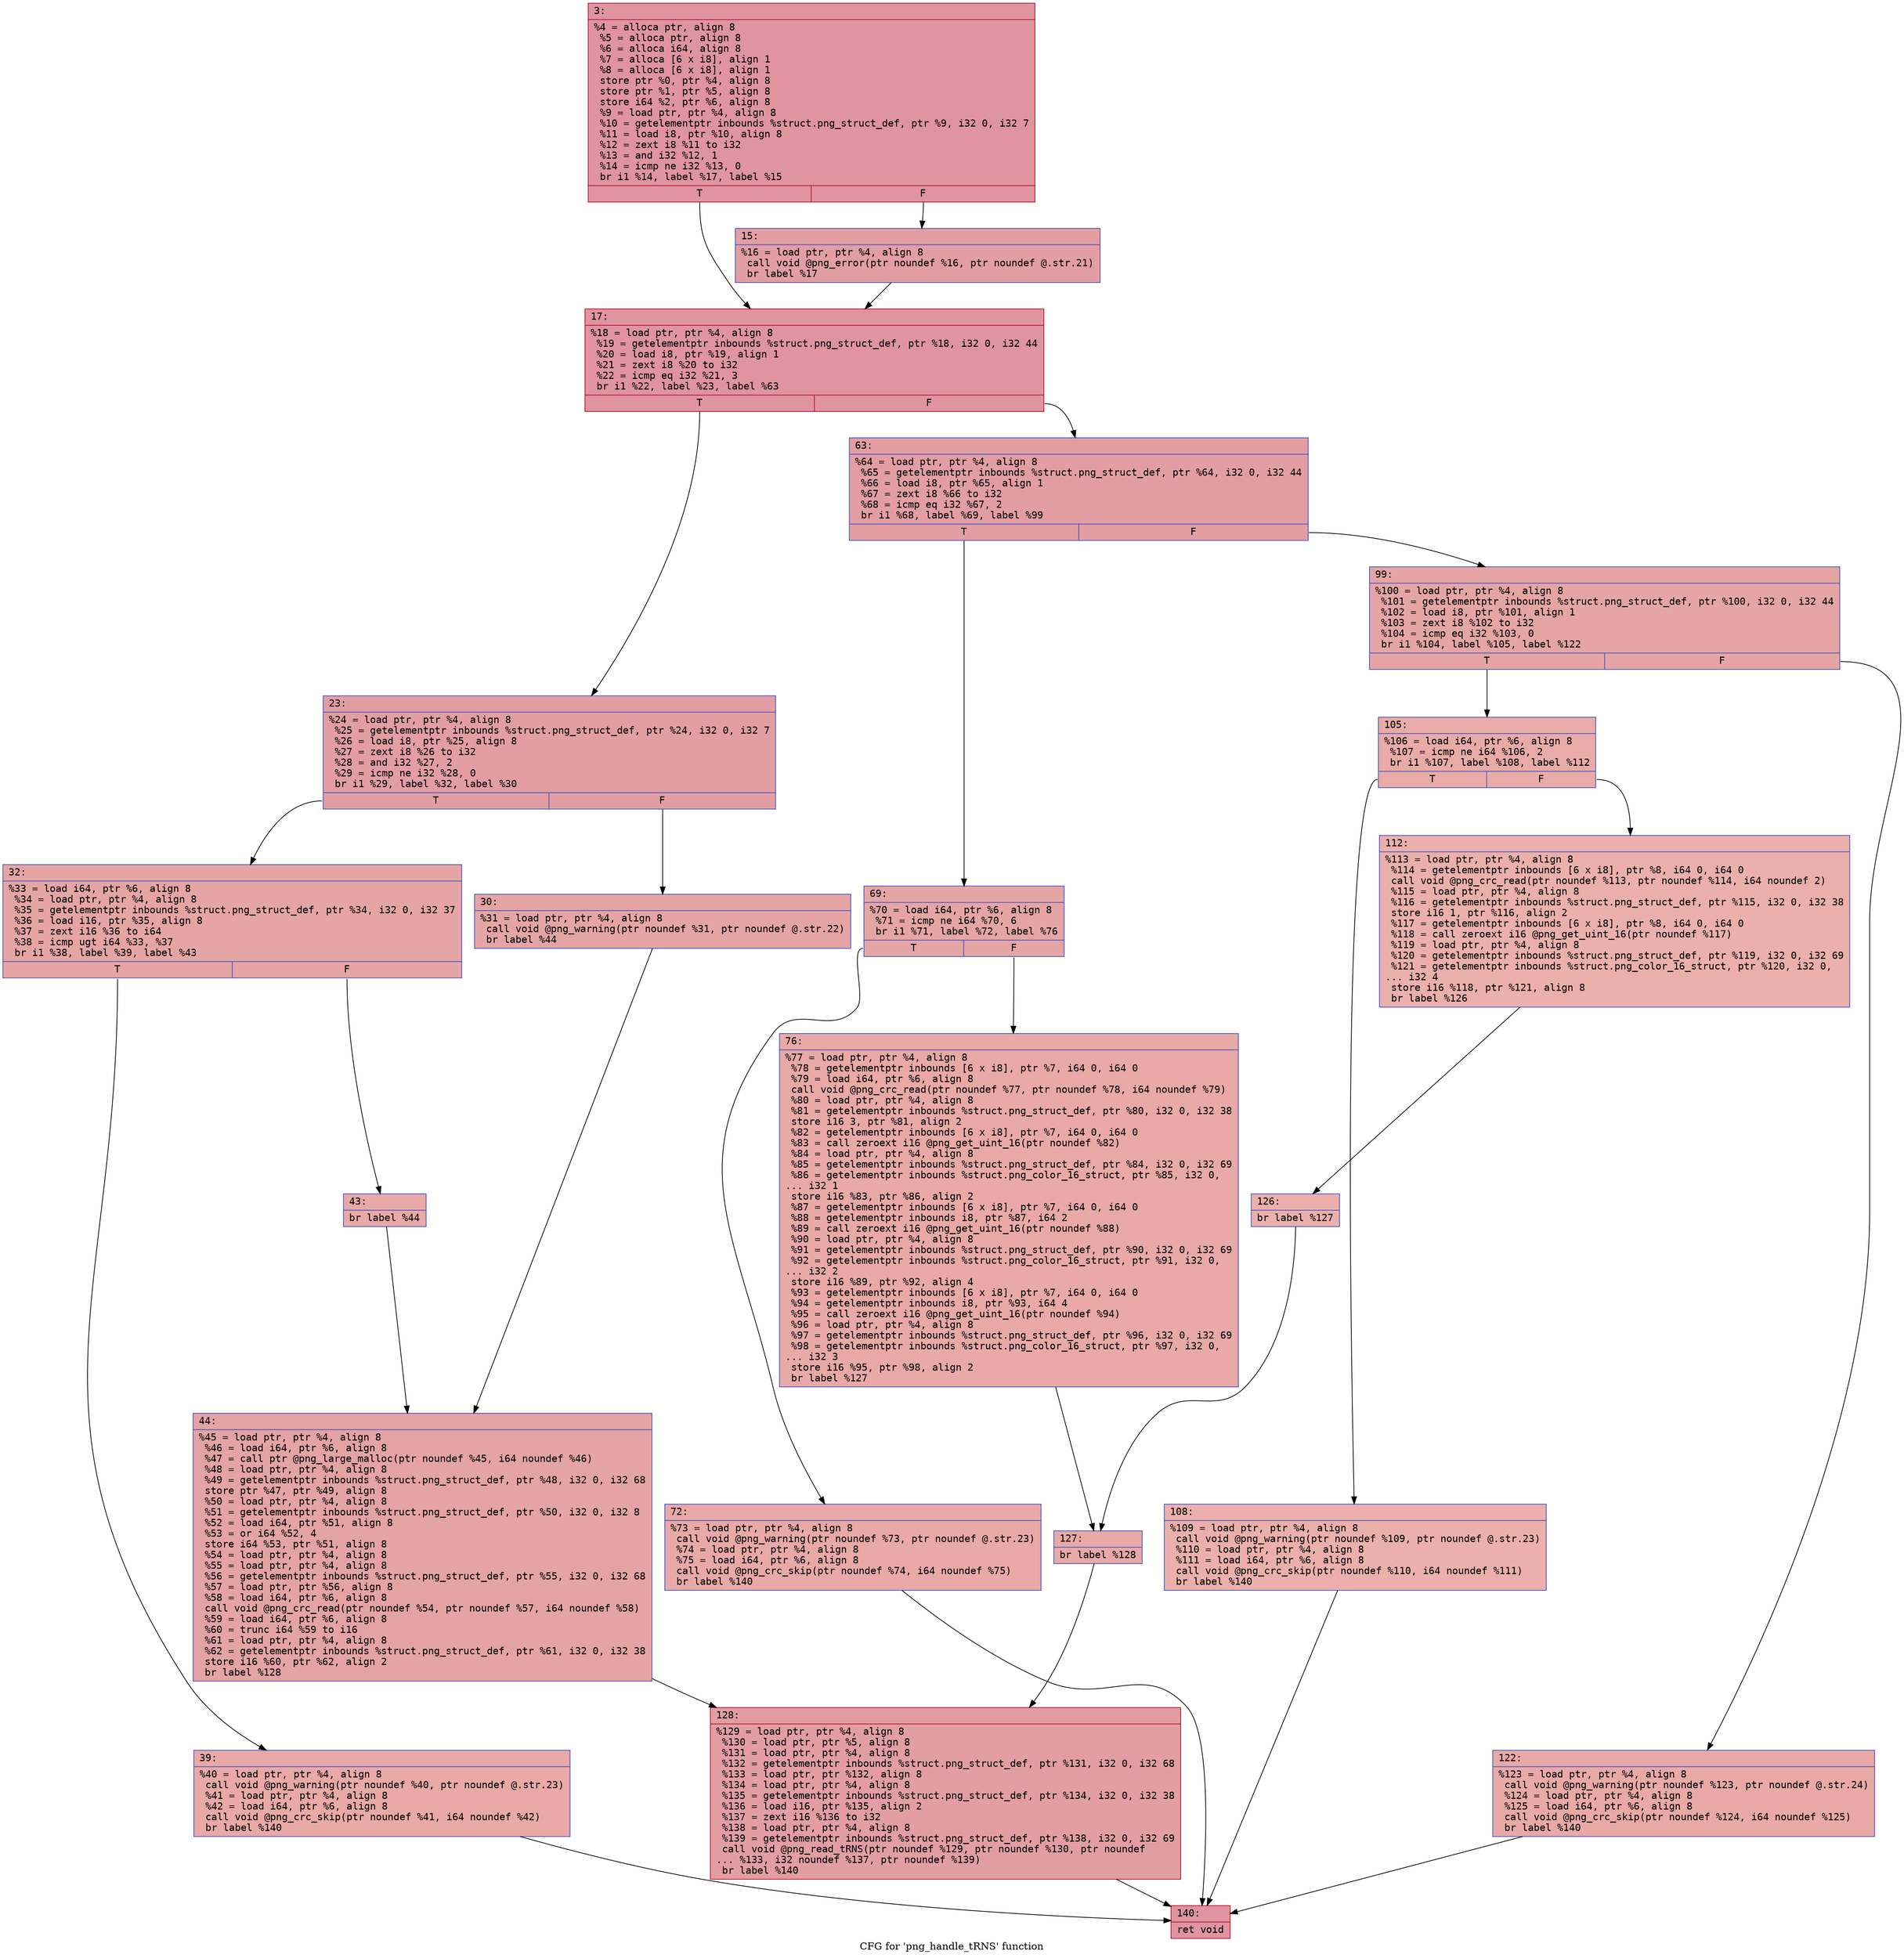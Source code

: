 digraph "CFG for 'png_handle_tRNS' function" {
	label="CFG for 'png_handle_tRNS' function";

	Node0x600001f7c2d0 [shape=record,color="#b70d28ff", style=filled, fillcolor="#b70d2870" fontname="Courier",label="{3:\l|  %4 = alloca ptr, align 8\l  %5 = alloca ptr, align 8\l  %6 = alloca i64, align 8\l  %7 = alloca [6 x i8], align 1\l  %8 = alloca [6 x i8], align 1\l  store ptr %0, ptr %4, align 8\l  store ptr %1, ptr %5, align 8\l  store i64 %2, ptr %6, align 8\l  %9 = load ptr, ptr %4, align 8\l  %10 = getelementptr inbounds %struct.png_struct_def, ptr %9, i32 0, i32 7\l  %11 = load i8, ptr %10, align 8\l  %12 = zext i8 %11 to i32\l  %13 = and i32 %12, 1\l  %14 = icmp ne i32 %13, 0\l  br i1 %14, label %17, label %15\l|{<s0>T|<s1>F}}"];
	Node0x600001f7c2d0:s0 -> Node0x600001f7c370[tooltip="3 -> 17\nProbability 50.00%" ];
	Node0x600001f7c2d0:s1 -> Node0x600001f7c320[tooltip="3 -> 15\nProbability 50.00%" ];
	Node0x600001f7c320 [shape=record,color="#3d50c3ff", style=filled, fillcolor="#be242e70" fontname="Courier",label="{15:\l|  %16 = load ptr, ptr %4, align 8\l  call void @png_error(ptr noundef %16, ptr noundef @.str.21)\l  br label %17\l}"];
	Node0x600001f7c320 -> Node0x600001f7c370[tooltip="15 -> 17\nProbability 100.00%" ];
	Node0x600001f7c370 [shape=record,color="#b70d28ff", style=filled, fillcolor="#b70d2870" fontname="Courier",label="{17:\l|  %18 = load ptr, ptr %4, align 8\l  %19 = getelementptr inbounds %struct.png_struct_def, ptr %18, i32 0, i32 44\l  %20 = load i8, ptr %19, align 1\l  %21 = zext i8 %20 to i32\l  %22 = icmp eq i32 %21, 3\l  br i1 %22, label %23, label %63\l|{<s0>T|<s1>F}}"];
	Node0x600001f7c370:s0 -> Node0x600001f7c3c0[tooltip="17 -> 23\nProbability 50.00%" ];
	Node0x600001f7c370:s1 -> Node0x600001f7c5a0[tooltip="17 -> 63\nProbability 50.00%" ];
	Node0x600001f7c3c0 [shape=record,color="#3d50c3ff", style=filled, fillcolor="#be242e70" fontname="Courier",label="{23:\l|  %24 = load ptr, ptr %4, align 8\l  %25 = getelementptr inbounds %struct.png_struct_def, ptr %24, i32 0, i32 7\l  %26 = load i8, ptr %25, align 8\l  %27 = zext i8 %26 to i32\l  %28 = and i32 %27, 2\l  %29 = icmp ne i32 %28, 0\l  br i1 %29, label %32, label %30\l|{<s0>T|<s1>F}}"];
	Node0x600001f7c3c0:s0 -> Node0x600001f7c460[tooltip="23 -> 32\nProbability 50.00%" ];
	Node0x600001f7c3c0:s1 -> Node0x600001f7c410[tooltip="23 -> 30\nProbability 50.00%" ];
	Node0x600001f7c410 [shape=record,color="#3d50c3ff", style=filled, fillcolor="#c5333470" fontname="Courier",label="{30:\l|  %31 = load ptr, ptr %4, align 8\l  call void @png_warning(ptr noundef %31, ptr noundef @.str.22)\l  br label %44\l}"];
	Node0x600001f7c410 -> Node0x600001f7c550[tooltip="30 -> 44\nProbability 100.00%" ];
	Node0x600001f7c460 [shape=record,color="#3d50c3ff", style=filled, fillcolor="#c5333470" fontname="Courier",label="{32:\l|  %33 = load i64, ptr %6, align 8\l  %34 = load ptr, ptr %4, align 8\l  %35 = getelementptr inbounds %struct.png_struct_def, ptr %34, i32 0, i32 37\l  %36 = load i16, ptr %35, align 8\l  %37 = zext i16 %36 to i64\l  %38 = icmp ugt i64 %33, %37\l  br i1 %38, label %39, label %43\l|{<s0>T|<s1>F}}"];
	Node0x600001f7c460:s0 -> Node0x600001f7c4b0[tooltip="32 -> 39\nProbability 50.00%" ];
	Node0x600001f7c460:s1 -> Node0x600001f7c500[tooltip="32 -> 43\nProbability 50.00%" ];
	Node0x600001f7c4b0 [shape=record,color="#3d50c3ff", style=filled, fillcolor="#ca3b3770" fontname="Courier",label="{39:\l|  %40 = load ptr, ptr %4, align 8\l  call void @png_warning(ptr noundef %40, ptr noundef @.str.23)\l  %41 = load ptr, ptr %4, align 8\l  %42 = load i64, ptr %6, align 8\l  call void @png_crc_skip(ptr noundef %41, i64 noundef %42)\l  br label %140\l}"];
	Node0x600001f7c4b0 -> Node0x600001f7c960[tooltip="39 -> 140\nProbability 100.00%" ];
	Node0x600001f7c500 [shape=record,color="#3d50c3ff", style=filled, fillcolor="#ca3b3770" fontname="Courier",label="{43:\l|  br label %44\l}"];
	Node0x600001f7c500 -> Node0x600001f7c550[tooltip="43 -> 44\nProbability 100.00%" ];
	Node0x600001f7c550 [shape=record,color="#3d50c3ff", style=filled, fillcolor="#c32e3170" fontname="Courier",label="{44:\l|  %45 = load ptr, ptr %4, align 8\l  %46 = load i64, ptr %6, align 8\l  %47 = call ptr @png_large_malloc(ptr noundef %45, i64 noundef %46)\l  %48 = load ptr, ptr %4, align 8\l  %49 = getelementptr inbounds %struct.png_struct_def, ptr %48, i32 0, i32 68\l  store ptr %47, ptr %49, align 8\l  %50 = load ptr, ptr %4, align 8\l  %51 = getelementptr inbounds %struct.png_struct_def, ptr %50, i32 0, i32 8\l  %52 = load i64, ptr %51, align 8\l  %53 = or i64 %52, 4\l  store i64 %53, ptr %51, align 8\l  %54 = load ptr, ptr %4, align 8\l  %55 = load ptr, ptr %4, align 8\l  %56 = getelementptr inbounds %struct.png_struct_def, ptr %55, i32 0, i32 68\l  %57 = load ptr, ptr %56, align 8\l  %58 = load i64, ptr %6, align 8\l  call void @png_crc_read(ptr noundef %54, ptr noundef %57, i64 noundef %58)\l  %59 = load i64, ptr %6, align 8\l  %60 = trunc i64 %59 to i16\l  %61 = load ptr, ptr %4, align 8\l  %62 = getelementptr inbounds %struct.png_struct_def, ptr %61, i32 0, i32 38\l  store i16 %60, ptr %62, align 2\l  br label %128\l}"];
	Node0x600001f7c550 -> Node0x600001f7c910[tooltip="44 -> 128\nProbability 100.00%" ];
	Node0x600001f7c5a0 [shape=record,color="#3d50c3ff", style=filled, fillcolor="#be242e70" fontname="Courier",label="{63:\l|  %64 = load ptr, ptr %4, align 8\l  %65 = getelementptr inbounds %struct.png_struct_def, ptr %64, i32 0, i32 44\l  %66 = load i8, ptr %65, align 1\l  %67 = zext i8 %66 to i32\l  %68 = icmp eq i32 %67, 2\l  br i1 %68, label %69, label %99\l|{<s0>T|<s1>F}}"];
	Node0x600001f7c5a0:s0 -> Node0x600001f7c5f0[tooltip="63 -> 69\nProbability 50.00%" ];
	Node0x600001f7c5a0:s1 -> Node0x600001f7c6e0[tooltip="63 -> 99\nProbability 50.00%" ];
	Node0x600001f7c5f0 [shape=record,color="#3d50c3ff", style=filled, fillcolor="#c5333470" fontname="Courier",label="{69:\l|  %70 = load i64, ptr %6, align 8\l  %71 = icmp ne i64 %70, 6\l  br i1 %71, label %72, label %76\l|{<s0>T|<s1>F}}"];
	Node0x600001f7c5f0:s0 -> Node0x600001f7c640[tooltip="69 -> 72\nProbability 50.00%" ];
	Node0x600001f7c5f0:s1 -> Node0x600001f7c690[tooltip="69 -> 76\nProbability 50.00%" ];
	Node0x600001f7c640 [shape=record,color="#3d50c3ff", style=filled, fillcolor="#ca3b3770" fontname="Courier",label="{72:\l|  %73 = load ptr, ptr %4, align 8\l  call void @png_warning(ptr noundef %73, ptr noundef @.str.23)\l  %74 = load ptr, ptr %4, align 8\l  %75 = load i64, ptr %6, align 8\l  call void @png_crc_skip(ptr noundef %74, i64 noundef %75)\l  br label %140\l}"];
	Node0x600001f7c640 -> Node0x600001f7c960[tooltip="72 -> 140\nProbability 100.00%" ];
	Node0x600001f7c690 [shape=record,color="#3d50c3ff", style=filled, fillcolor="#ca3b3770" fontname="Courier",label="{76:\l|  %77 = load ptr, ptr %4, align 8\l  %78 = getelementptr inbounds [6 x i8], ptr %7, i64 0, i64 0\l  %79 = load i64, ptr %6, align 8\l  call void @png_crc_read(ptr noundef %77, ptr noundef %78, i64 noundef %79)\l  %80 = load ptr, ptr %4, align 8\l  %81 = getelementptr inbounds %struct.png_struct_def, ptr %80, i32 0, i32 38\l  store i16 3, ptr %81, align 2\l  %82 = getelementptr inbounds [6 x i8], ptr %7, i64 0, i64 0\l  %83 = call zeroext i16 @png_get_uint_16(ptr noundef %82)\l  %84 = load ptr, ptr %4, align 8\l  %85 = getelementptr inbounds %struct.png_struct_def, ptr %84, i32 0, i32 69\l  %86 = getelementptr inbounds %struct.png_color_16_struct, ptr %85, i32 0,\l... i32 1\l  store i16 %83, ptr %86, align 2\l  %87 = getelementptr inbounds [6 x i8], ptr %7, i64 0, i64 0\l  %88 = getelementptr inbounds i8, ptr %87, i64 2\l  %89 = call zeroext i16 @png_get_uint_16(ptr noundef %88)\l  %90 = load ptr, ptr %4, align 8\l  %91 = getelementptr inbounds %struct.png_struct_def, ptr %90, i32 0, i32 69\l  %92 = getelementptr inbounds %struct.png_color_16_struct, ptr %91, i32 0,\l... i32 2\l  store i16 %89, ptr %92, align 4\l  %93 = getelementptr inbounds [6 x i8], ptr %7, i64 0, i64 0\l  %94 = getelementptr inbounds i8, ptr %93, i64 4\l  %95 = call zeroext i16 @png_get_uint_16(ptr noundef %94)\l  %96 = load ptr, ptr %4, align 8\l  %97 = getelementptr inbounds %struct.png_struct_def, ptr %96, i32 0, i32 69\l  %98 = getelementptr inbounds %struct.png_color_16_struct, ptr %97, i32 0,\l... i32 3\l  store i16 %95, ptr %98, align 2\l  br label %127\l}"];
	Node0x600001f7c690 -> Node0x600001f7c8c0[tooltip="76 -> 127\nProbability 100.00%" ];
	Node0x600001f7c6e0 [shape=record,color="#3d50c3ff", style=filled, fillcolor="#c5333470" fontname="Courier",label="{99:\l|  %100 = load ptr, ptr %4, align 8\l  %101 = getelementptr inbounds %struct.png_struct_def, ptr %100, i32 0, i32 44\l  %102 = load i8, ptr %101, align 1\l  %103 = zext i8 %102 to i32\l  %104 = icmp eq i32 %103, 0\l  br i1 %104, label %105, label %122\l|{<s0>T|<s1>F}}"];
	Node0x600001f7c6e0:s0 -> Node0x600001f7c730[tooltip="99 -> 105\nProbability 37.50%" ];
	Node0x600001f7c6e0:s1 -> Node0x600001f7c820[tooltip="99 -> 122\nProbability 62.50%" ];
	Node0x600001f7c730 [shape=record,color="#3d50c3ff", style=filled, fillcolor="#cc403a70" fontname="Courier",label="{105:\l|  %106 = load i64, ptr %6, align 8\l  %107 = icmp ne i64 %106, 2\l  br i1 %107, label %108, label %112\l|{<s0>T|<s1>F}}"];
	Node0x600001f7c730:s0 -> Node0x600001f7c780[tooltip="105 -> 108\nProbability 50.00%" ];
	Node0x600001f7c730:s1 -> Node0x600001f7c7d0[tooltip="105 -> 112\nProbability 50.00%" ];
	Node0x600001f7c780 [shape=record,color="#3d50c3ff", style=filled, fillcolor="#d24b4070" fontname="Courier",label="{108:\l|  %109 = load ptr, ptr %4, align 8\l  call void @png_warning(ptr noundef %109, ptr noundef @.str.23)\l  %110 = load ptr, ptr %4, align 8\l  %111 = load i64, ptr %6, align 8\l  call void @png_crc_skip(ptr noundef %110, i64 noundef %111)\l  br label %140\l}"];
	Node0x600001f7c780 -> Node0x600001f7c960[tooltip="108 -> 140\nProbability 100.00%" ];
	Node0x600001f7c7d0 [shape=record,color="#3d50c3ff", style=filled, fillcolor="#d24b4070" fontname="Courier",label="{112:\l|  %113 = load ptr, ptr %4, align 8\l  %114 = getelementptr inbounds [6 x i8], ptr %8, i64 0, i64 0\l  call void @png_crc_read(ptr noundef %113, ptr noundef %114, i64 noundef 2)\l  %115 = load ptr, ptr %4, align 8\l  %116 = getelementptr inbounds %struct.png_struct_def, ptr %115, i32 0, i32 38\l  store i16 1, ptr %116, align 2\l  %117 = getelementptr inbounds [6 x i8], ptr %8, i64 0, i64 0\l  %118 = call zeroext i16 @png_get_uint_16(ptr noundef %117)\l  %119 = load ptr, ptr %4, align 8\l  %120 = getelementptr inbounds %struct.png_struct_def, ptr %119, i32 0, i32 69\l  %121 = getelementptr inbounds %struct.png_color_16_struct, ptr %120, i32 0,\l... i32 4\l  store i16 %118, ptr %121, align 8\l  br label %126\l}"];
	Node0x600001f7c7d0 -> Node0x600001f7c870[tooltip="112 -> 126\nProbability 100.00%" ];
	Node0x600001f7c820 [shape=record,color="#3d50c3ff", style=filled, fillcolor="#ca3b3770" fontname="Courier",label="{122:\l|  %123 = load ptr, ptr %4, align 8\l  call void @png_warning(ptr noundef %123, ptr noundef @.str.24)\l  %124 = load ptr, ptr %4, align 8\l  %125 = load i64, ptr %6, align 8\l  call void @png_crc_skip(ptr noundef %124, i64 noundef %125)\l  br label %140\l}"];
	Node0x600001f7c820 -> Node0x600001f7c960[tooltip="122 -> 140\nProbability 100.00%" ];
	Node0x600001f7c870 [shape=record,color="#3d50c3ff", style=filled, fillcolor="#d24b4070" fontname="Courier",label="{126:\l|  br label %127\l}"];
	Node0x600001f7c870 -> Node0x600001f7c8c0[tooltip="126 -> 127\nProbability 100.00%" ];
	Node0x600001f7c8c0 [shape=record,color="#3d50c3ff", style=filled, fillcolor="#ca3b3770" fontname="Courier",label="{127:\l|  br label %128\l}"];
	Node0x600001f7c8c0 -> Node0x600001f7c910[tooltip="127 -> 128\nProbability 100.00%" ];
	Node0x600001f7c910 [shape=record,color="#b70d28ff", style=filled, fillcolor="#be242e70" fontname="Courier",label="{128:\l|  %129 = load ptr, ptr %4, align 8\l  %130 = load ptr, ptr %5, align 8\l  %131 = load ptr, ptr %4, align 8\l  %132 = getelementptr inbounds %struct.png_struct_def, ptr %131, i32 0, i32 68\l  %133 = load ptr, ptr %132, align 8\l  %134 = load ptr, ptr %4, align 8\l  %135 = getelementptr inbounds %struct.png_struct_def, ptr %134, i32 0, i32 38\l  %136 = load i16, ptr %135, align 2\l  %137 = zext i16 %136 to i32\l  %138 = load ptr, ptr %4, align 8\l  %139 = getelementptr inbounds %struct.png_struct_def, ptr %138, i32 0, i32 69\l  call void @png_read_tRNS(ptr noundef %129, ptr noundef %130, ptr noundef\l... %133, i32 noundef %137, ptr noundef %139)\l  br label %140\l}"];
	Node0x600001f7c910 -> Node0x600001f7c960[tooltip="128 -> 140\nProbability 100.00%" ];
	Node0x600001f7c960 [shape=record,color="#b70d28ff", style=filled, fillcolor="#b70d2870" fontname="Courier",label="{140:\l|  ret void\l}"];
}
